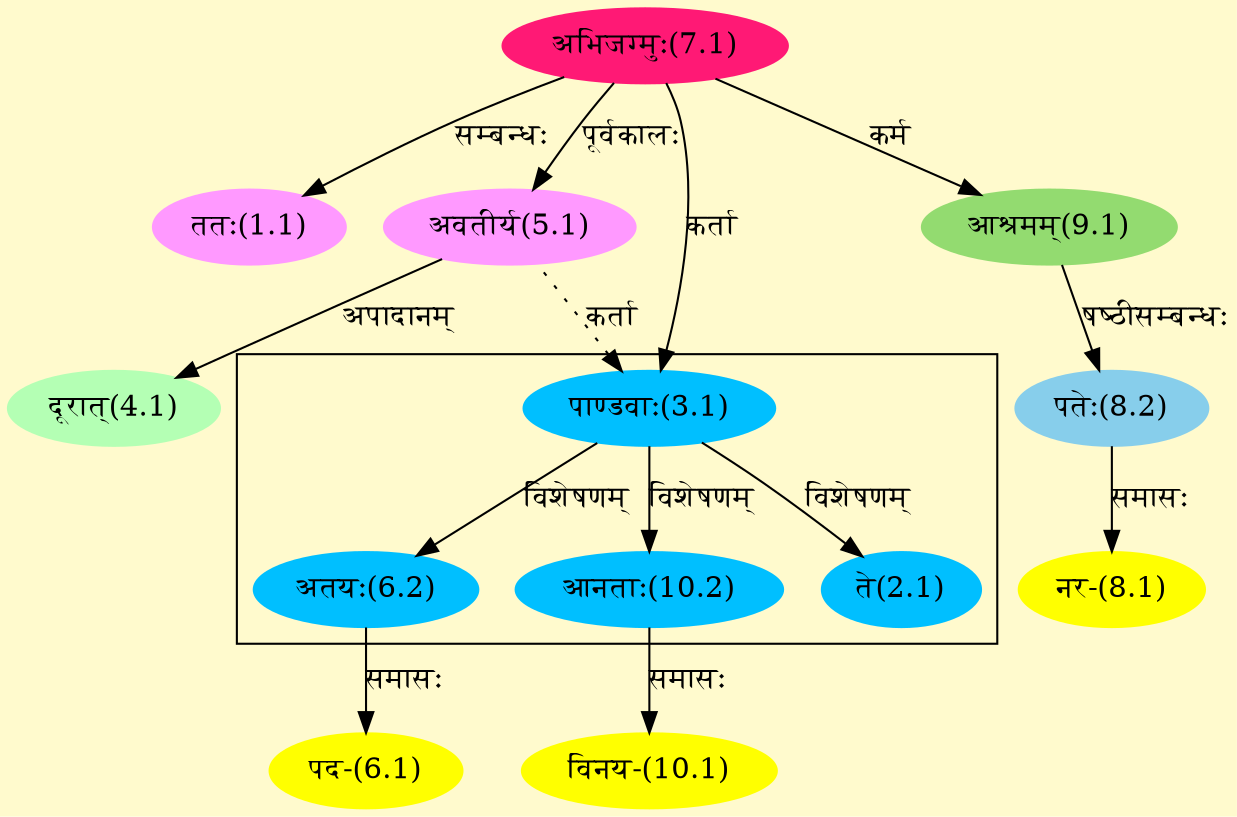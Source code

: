 digraph G{
rankdir=BT;
 compound=true;
 bgcolor="lemonchiffon1";

subgraph cluster_1{
Node2_1 [style=filled, color="#00BFFF" label = "ते(2.1)"]
Node3_1 [style=filled, color="#00BFFF" label = "पाण्डवाः(3.1)"]
Node6_2 [style=filled, color="#00BFFF" label = "अतयः(6.2)"]
Node10_2 [style=filled, color="#00BFFF" label = "आनताः(10.2)"]

}
Node1_1 [style=filled, color="#FF99FF" label = "ततः(1.1)"]
Node7_1 [style=filled, color="#FF1975" label = "अभिजग्मुः(7.1)"]
Node3_1 [style=filled, color="#00BFFF" label = "पाण्डवाः(3.1)"]
Node5_1 [style=filled, color="#FF99FF" label = "अवतीर्य(5.1)"]
Node4_1 [style=filled, color="#B4FFB4" label = "दूरात्(4.1)"]
Node6_1 [style=filled, color="#FFFF00" label = "पद-(6.1)"]
Node6_2 [style=filled, color="#00BFFF" label = "अतयः(6.2)"]
Node [style=filled, color="" label = "()"]
Node8_1 [style=filled, color="#FFFF00" label = "नर-(8.1)"]
Node8_2 [style=filled, color="#87CEEB" label = "पतेः(8.2)"]
Node9_1 [style=filled, color="#93DB70" label = "आश्रमम्(9.1)"]
Node10_1 [style=filled, color="#FFFF00" label = "विनय-(10.1)"]
Node10_2 [style=filled, color="#00BFFF" label = "आनताः(10.2)"]
/* Start of Relations section */

Node1_1 -> Node7_1 [  label="सम्बन्धः"  dir="back" ]
Node2_1 -> Node3_1 [  label="विशेषणम्"  dir="back" ]
Node3_1 -> Node7_1 [  label="कर्ता"  dir="back" ]
Node3_1 -> Node5_1 [ style=dotted label="कर्ता"  dir="back" ]
Node4_1 -> Node5_1 [  label="अपादानम्"  dir="back" ]
Node5_1 -> Node7_1 [  label="पूर्वकालः"  dir="back" ]
Node6_1 -> Node6_2 [  label="समासः"  dir="back" ]
Node6_2 -> Node3_1 [  label="विशेषणम्"  dir="back" ]
Node8_1 -> Node8_2 [  label="समासः"  dir="back" ]
Node8_2 -> Node9_1 [  label="षष्ठीसम्बन्धः"  dir="back" ]
Node9_1 -> Node7_1 [  label="कर्म"  dir="back" ]
Node10_1 -> Node10_2 [  label="समासः"  dir="back" ]
Node10_2 -> Node3_1 [  label="विशेषणम्"  dir="back" ]
}
